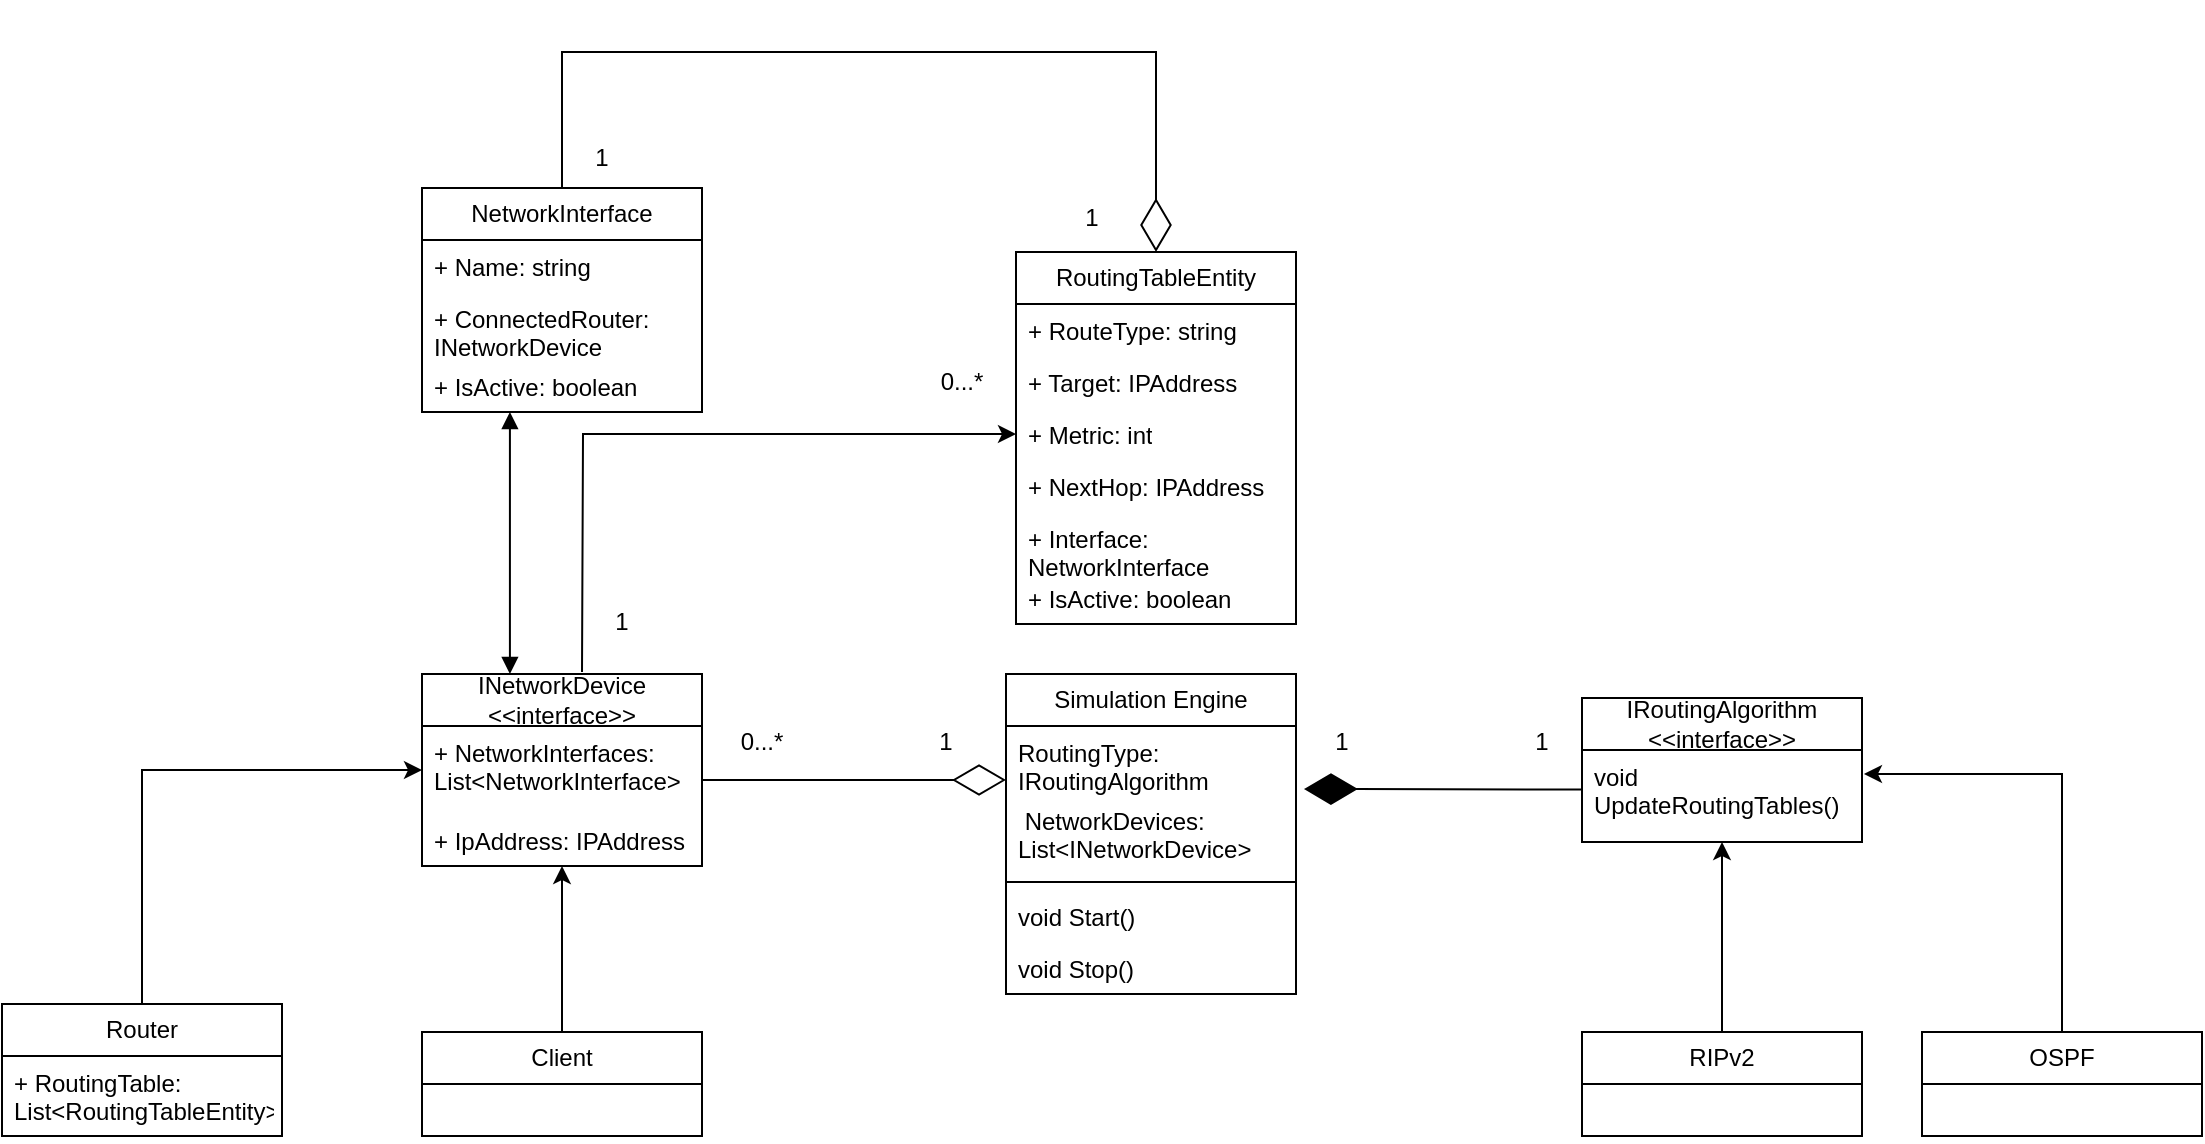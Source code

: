 <mxfile version="21.6.9" type="device">
  <diagram name="Page-1" id="9f46799a-70d6-7492-0946-bef42562c5a5">
    <mxGraphModel dx="1434" dy="920" grid="1" gridSize="10" guides="1" tooltips="1" connect="1" arrows="1" fold="1" page="1" pageScale="1" pageWidth="1169" pageHeight="827" background="none" math="0" shadow="0">
      <root>
        <mxCell id="0" />
        <mxCell id="1" parent="0" />
        <mxCell id="zOnoZ1NWCEOTEV6SCYnd-1" value="Simulation Engine" style="swimlane;fontStyle=0;childLayout=stackLayout;horizontal=1;startSize=26;fillColor=none;horizontalStack=0;resizeParent=1;resizeParentMax=0;resizeLast=0;collapsible=1;marginBottom=0;whiteSpace=wrap;html=1;" vertex="1" parent="1">
          <mxGeometry x="512" y="361" width="145" height="160" as="geometry" />
        </mxCell>
        <mxCell id="zOnoZ1NWCEOTEV6SCYnd-2" value="RoutingType: IRoutingAlgorithm" style="text;strokeColor=none;fillColor=none;align=left;verticalAlign=top;spacingLeft=4;spacingRight=4;overflow=hidden;rotatable=0;points=[[0,0.5],[1,0.5]];portConstraint=eastwest;whiteSpace=wrap;html=1;" vertex="1" parent="zOnoZ1NWCEOTEV6SCYnd-1">
          <mxGeometry y="26" width="145" height="34" as="geometry" />
        </mxCell>
        <mxCell id="zOnoZ1NWCEOTEV6SCYnd-3" value="&amp;nbsp;NetworkDevices: List&amp;lt;INetworkDevice&amp;gt;" style="text;strokeColor=none;fillColor=none;align=left;verticalAlign=top;spacingLeft=4;spacingRight=4;overflow=hidden;rotatable=0;points=[[0,0.5],[1,0.5]];portConstraint=eastwest;whiteSpace=wrap;html=1;" vertex="1" parent="zOnoZ1NWCEOTEV6SCYnd-1">
          <mxGeometry y="60" width="145" height="40" as="geometry" />
        </mxCell>
        <mxCell id="zOnoZ1NWCEOTEV6SCYnd-57" value="" style="line;strokeWidth=1;fillColor=none;align=left;verticalAlign=middle;spacingTop=-1;spacingLeft=3;spacingRight=3;rotatable=0;labelPosition=right;points=[];portConstraint=eastwest;strokeColor=inherit;" vertex="1" parent="zOnoZ1NWCEOTEV6SCYnd-1">
          <mxGeometry y="100" width="145" height="8" as="geometry" />
        </mxCell>
        <mxCell id="zOnoZ1NWCEOTEV6SCYnd-59" value="void Start()" style="text;strokeColor=none;fillColor=none;align=left;verticalAlign=top;spacingLeft=4;spacingRight=4;overflow=hidden;rotatable=0;points=[[0,0.5],[1,0.5]];portConstraint=eastwest;whiteSpace=wrap;html=1;" vertex="1" parent="zOnoZ1NWCEOTEV6SCYnd-1">
          <mxGeometry y="108" width="145" height="26" as="geometry" />
        </mxCell>
        <mxCell id="zOnoZ1NWCEOTEV6SCYnd-60" value="void Stop()" style="text;strokeColor=none;fillColor=none;align=left;verticalAlign=top;spacingLeft=4;spacingRight=4;overflow=hidden;rotatable=0;points=[[0,0.5],[1,0.5]];portConstraint=eastwest;whiteSpace=wrap;html=1;" vertex="1" parent="zOnoZ1NWCEOTEV6SCYnd-1">
          <mxGeometry y="134" width="145" height="26" as="geometry" />
        </mxCell>
        <mxCell id="zOnoZ1NWCEOTEV6SCYnd-62" style="edgeStyle=orthogonalEdgeStyle;rounded=0;orthogonalLoop=1;jettySize=auto;html=1;exitX=0.5;exitY=0;exitDx=0;exitDy=0;entryX=1.007;entryY=0.261;entryDx=0;entryDy=0;entryPerimeter=0;" edge="1" parent="1" source="zOnoZ1NWCEOTEV6SCYnd-9" target="zOnoZ1NWCEOTEV6SCYnd-61">
          <mxGeometry relative="1" as="geometry" />
        </mxCell>
        <mxCell id="zOnoZ1NWCEOTEV6SCYnd-9" value="OSPF" style="swimlane;fontStyle=0;childLayout=stackLayout;horizontal=1;startSize=26;fillColor=none;horizontalStack=0;resizeParent=1;resizeParentMax=0;resizeLast=0;collapsible=1;marginBottom=0;whiteSpace=wrap;html=1;" vertex="1" parent="1">
          <mxGeometry x="970" y="540" width="140" height="52" as="geometry" />
        </mxCell>
        <mxCell id="zOnoZ1NWCEOTEV6SCYnd-26" style="edgeStyle=orthogonalEdgeStyle;rounded=0;orthogonalLoop=1;jettySize=auto;html=1;exitX=0.5;exitY=0;exitDx=0;exitDy=0;" edge="1" parent="1" source="zOnoZ1NWCEOTEV6SCYnd-13" target="zOnoZ1NWCEOTEV6SCYnd-22">
          <mxGeometry relative="1" as="geometry" />
        </mxCell>
        <mxCell id="zOnoZ1NWCEOTEV6SCYnd-13" value="RIPv2" style="swimlane;fontStyle=0;childLayout=stackLayout;horizontal=1;startSize=26;fillColor=none;horizontalStack=0;resizeParent=1;resizeParentMax=0;resizeLast=0;collapsible=1;marginBottom=0;whiteSpace=wrap;html=1;" vertex="1" parent="1">
          <mxGeometry x="800" y="540" width="140" height="52" as="geometry" />
        </mxCell>
        <mxCell id="zOnoZ1NWCEOTEV6SCYnd-22" value="IRoutingAlgorithm&lt;br&gt;&amp;lt;&amp;lt;interface&amp;gt;&amp;gt;" style="swimlane;fontStyle=0;childLayout=stackLayout;horizontal=1;startSize=26;fillColor=none;horizontalStack=0;resizeParent=1;resizeParentMax=0;resizeLast=0;collapsible=1;marginBottom=0;whiteSpace=wrap;html=1;" vertex="1" parent="1">
          <mxGeometry x="800" y="373" width="140" height="72" as="geometry" />
        </mxCell>
        <mxCell id="zOnoZ1NWCEOTEV6SCYnd-61" value="void UpdateRoutingTables()" style="text;strokeColor=none;fillColor=none;align=left;verticalAlign=top;spacingLeft=4;spacingRight=4;overflow=hidden;rotatable=0;points=[[0,0.5],[1,0.5]];portConstraint=eastwest;whiteSpace=wrap;html=1;" vertex="1" parent="zOnoZ1NWCEOTEV6SCYnd-22">
          <mxGeometry y="26" width="140" height="46" as="geometry" />
        </mxCell>
        <mxCell id="zOnoZ1NWCEOTEV6SCYnd-29" value="" style="endArrow=diamondThin;endFill=1;endSize=24;html=1;rounded=0;exitX=-0.007;exitY=0.324;exitDx=0;exitDy=0;exitPerimeter=0;" edge="1" parent="1">
          <mxGeometry width="160" relative="1" as="geometry">
            <mxPoint x="800" y="418.756" as="sourcePoint" />
            <mxPoint x="660.98" y="418.5" as="targetPoint" />
          </mxGeometry>
        </mxCell>
        <mxCell id="zOnoZ1NWCEOTEV6SCYnd-81" style="edgeStyle=orthogonalEdgeStyle;rounded=0;orthogonalLoop=1;jettySize=auto;html=1;entryX=0;entryY=0.5;entryDx=0;entryDy=0;" edge="1" parent="1" target="zOnoZ1NWCEOTEV6SCYnd-56">
          <mxGeometry relative="1" as="geometry">
            <mxPoint x="300" y="360" as="sourcePoint" />
          </mxGeometry>
        </mxCell>
        <mxCell id="zOnoZ1NWCEOTEV6SCYnd-30" value="INetworkDevice&lt;br&gt;&amp;lt;&amp;lt;interface&amp;gt;&amp;gt;" style="swimlane;fontStyle=0;childLayout=stackLayout;horizontal=1;startSize=26;fillColor=none;horizontalStack=0;resizeParent=1;resizeParentMax=0;resizeLast=0;collapsible=1;marginBottom=0;whiteSpace=wrap;html=1;" vertex="1" parent="1">
          <mxGeometry x="220" y="361" width="140" height="96" as="geometry" />
        </mxCell>
        <mxCell id="zOnoZ1NWCEOTEV6SCYnd-31" value="+ NetworkInterfaces: List&amp;lt;NetworkInterface&amp;gt;" style="text;strokeColor=none;fillColor=none;align=left;verticalAlign=top;spacingLeft=4;spacingRight=4;overflow=hidden;rotatable=0;points=[[0,0.5],[1,0.5]];portConstraint=eastwest;whiteSpace=wrap;html=1;" vertex="1" parent="zOnoZ1NWCEOTEV6SCYnd-30">
          <mxGeometry y="26" width="140" height="44" as="geometry" />
        </mxCell>
        <mxCell id="zOnoZ1NWCEOTEV6SCYnd-99" value="+ IpAddress: IPAddress" style="text;strokeColor=none;fillColor=none;align=left;verticalAlign=top;spacingLeft=4;spacingRight=4;overflow=hidden;rotatable=0;points=[[0,0.5],[1,0.5]];portConstraint=eastwest;whiteSpace=wrap;html=1;" vertex="1" parent="zOnoZ1NWCEOTEV6SCYnd-30">
          <mxGeometry y="70" width="140" height="26" as="geometry" />
        </mxCell>
        <mxCell id="zOnoZ1NWCEOTEV6SCYnd-98" style="edgeStyle=orthogonalEdgeStyle;rounded=0;orthogonalLoop=1;jettySize=auto;html=1;exitX=0.5;exitY=0;exitDx=0;exitDy=0;" edge="1" parent="1" source="zOnoZ1NWCEOTEV6SCYnd-34" target="zOnoZ1NWCEOTEV6SCYnd-31">
          <mxGeometry relative="1" as="geometry" />
        </mxCell>
        <mxCell id="zOnoZ1NWCEOTEV6SCYnd-34" value="Router" style="swimlane;fontStyle=0;childLayout=stackLayout;horizontal=1;startSize=26;fillColor=none;horizontalStack=0;resizeParent=1;resizeParentMax=0;resizeLast=0;collapsible=1;marginBottom=0;whiteSpace=wrap;html=1;" vertex="1" parent="1">
          <mxGeometry x="10" y="526" width="140" height="66" as="geometry" />
        </mxCell>
        <mxCell id="zOnoZ1NWCEOTEV6SCYnd-32" value="+ RoutingTable: List&amp;lt;RoutingTableEntity&amp;gt;" style="text;strokeColor=none;fillColor=none;align=left;verticalAlign=top;spacingLeft=4;spacingRight=4;overflow=hidden;rotatable=0;points=[[0,0.5],[1,0.5]];portConstraint=eastwest;whiteSpace=wrap;html=1;" vertex="1" parent="zOnoZ1NWCEOTEV6SCYnd-34">
          <mxGeometry y="26" width="140" height="40" as="geometry" />
        </mxCell>
        <mxCell id="zOnoZ1NWCEOTEV6SCYnd-43" style="edgeStyle=orthogonalEdgeStyle;rounded=0;orthogonalLoop=1;jettySize=auto;html=1;exitX=0.5;exitY=0;exitDx=0;exitDy=0;" edge="1" parent="1" source="zOnoZ1NWCEOTEV6SCYnd-38" target="zOnoZ1NWCEOTEV6SCYnd-30">
          <mxGeometry relative="1" as="geometry" />
        </mxCell>
        <mxCell id="zOnoZ1NWCEOTEV6SCYnd-38" value="Client" style="swimlane;fontStyle=0;childLayout=stackLayout;horizontal=1;startSize=26;fillColor=none;horizontalStack=0;resizeParent=1;resizeParentMax=0;resizeLast=0;collapsible=1;marginBottom=0;whiteSpace=wrap;html=1;" vertex="1" parent="1">
          <mxGeometry x="220" y="540" width="140" height="52" as="geometry" />
        </mxCell>
        <mxCell id="zOnoZ1NWCEOTEV6SCYnd-47" value="" style="endArrow=diamondThin;endFill=0;endSize=24;html=1;rounded=0;entryX=0;entryY=0.5;entryDx=0;entryDy=0;" edge="1" parent="1">
          <mxGeometry width="160" relative="1" as="geometry">
            <mxPoint x="360" y="414" as="sourcePoint" />
            <mxPoint x="512" y="414" as="targetPoint" />
          </mxGeometry>
        </mxCell>
        <mxCell id="zOnoZ1NWCEOTEV6SCYnd-51" value="1" style="text;html=1;strokeColor=none;fillColor=none;align=center;verticalAlign=middle;whiteSpace=wrap;rounded=0;" vertex="1" parent="1">
          <mxGeometry x="452" y="380" width="60" height="30" as="geometry" />
        </mxCell>
        <mxCell id="zOnoZ1NWCEOTEV6SCYnd-52" value="0...*" style="text;html=1;strokeColor=none;fillColor=none;align=center;verticalAlign=middle;whiteSpace=wrap;rounded=0;" vertex="1" parent="1">
          <mxGeometry x="360" y="380" width="60" height="30" as="geometry" />
        </mxCell>
        <mxCell id="zOnoZ1NWCEOTEV6SCYnd-53" value="RoutingTableEntity" style="swimlane;fontStyle=0;childLayout=stackLayout;horizontal=1;startSize=26;fillColor=none;horizontalStack=0;resizeParent=1;resizeParentMax=0;resizeLast=0;collapsible=1;marginBottom=0;whiteSpace=wrap;html=1;" vertex="1" parent="1">
          <mxGeometry x="517" y="150" width="140" height="186" as="geometry" />
        </mxCell>
        <mxCell id="zOnoZ1NWCEOTEV6SCYnd-54" value="+ RouteType: string" style="text;strokeColor=none;fillColor=none;align=left;verticalAlign=top;spacingLeft=4;spacingRight=4;overflow=hidden;rotatable=0;points=[[0,0.5],[1,0.5]];portConstraint=eastwest;whiteSpace=wrap;html=1;" vertex="1" parent="zOnoZ1NWCEOTEV6SCYnd-53">
          <mxGeometry y="26" width="140" height="26" as="geometry" />
        </mxCell>
        <mxCell id="zOnoZ1NWCEOTEV6SCYnd-55" value="+ Target: IPAddress" style="text;strokeColor=none;fillColor=none;align=left;verticalAlign=top;spacingLeft=4;spacingRight=4;overflow=hidden;rotatable=0;points=[[0,0.5],[1,0.5]];portConstraint=eastwest;whiteSpace=wrap;html=1;" vertex="1" parent="zOnoZ1NWCEOTEV6SCYnd-53">
          <mxGeometry y="52" width="140" height="26" as="geometry" />
        </mxCell>
        <mxCell id="zOnoZ1NWCEOTEV6SCYnd-56" value="+ Metric: int" style="text;strokeColor=none;fillColor=none;align=left;verticalAlign=top;spacingLeft=4;spacingRight=4;overflow=hidden;rotatable=0;points=[[0,0.5],[1,0.5]];portConstraint=eastwest;whiteSpace=wrap;html=1;" vertex="1" parent="zOnoZ1NWCEOTEV6SCYnd-53">
          <mxGeometry y="78" width="140" height="26" as="geometry" />
        </mxCell>
        <mxCell id="zOnoZ1NWCEOTEV6SCYnd-68" value="+ NextHop: IPAddress" style="text;strokeColor=none;fillColor=none;align=left;verticalAlign=top;spacingLeft=4;spacingRight=4;overflow=hidden;rotatable=0;points=[[0,0.5],[1,0.5]];portConstraint=eastwest;whiteSpace=wrap;html=1;" vertex="1" parent="zOnoZ1NWCEOTEV6SCYnd-53">
          <mxGeometry y="104" width="140" height="26" as="geometry" />
        </mxCell>
        <mxCell id="zOnoZ1NWCEOTEV6SCYnd-87" value="+ Interface: NetworkInterface" style="text;strokeColor=none;fillColor=none;align=left;verticalAlign=top;spacingLeft=4;spacingRight=4;overflow=hidden;rotatable=0;points=[[0,0.5],[1,0.5]];portConstraint=eastwest;whiteSpace=wrap;html=1;" vertex="1" parent="zOnoZ1NWCEOTEV6SCYnd-53">
          <mxGeometry y="130" width="140" height="30" as="geometry" />
        </mxCell>
        <mxCell id="zOnoZ1NWCEOTEV6SCYnd-33" value="+ IsActive: boolean" style="text;strokeColor=none;fillColor=none;align=left;verticalAlign=top;spacingLeft=4;spacingRight=4;overflow=hidden;rotatable=0;points=[[0,0.5],[1,0.5]];portConstraint=eastwest;whiteSpace=wrap;html=1;" vertex="1" parent="zOnoZ1NWCEOTEV6SCYnd-53">
          <mxGeometry y="160" width="140" height="26" as="geometry" />
        </mxCell>
        <mxCell id="zOnoZ1NWCEOTEV6SCYnd-69" value="NetworkInterface" style="swimlane;fontStyle=0;childLayout=stackLayout;horizontal=1;startSize=26;fillColor=none;horizontalStack=0;resizeParent=1;resizeParentMax=0;resizeLast=0;collapsible=1;marginBottom=0;whiteSpace=wrap;html=1;" vertex="1" parent="1">
          <mxGeometry x="220" y="118" width="140" height="112" as="geometry" />
        </mxCell>
        <mxCell id="zOnoZ1NWCEOTEV6SCYnd-86" value="+ Name: string" style="text;strokeColor=none;fillColor=none;align=left;verticalAlign=top;spacingLeft=4;spacingRight=4;overflow=hidden;rotatable=0;points=[[0,0.5],[1,0.5]];portConstraint=eastwest;whiteSpace=wrap;html=1;" vertex="1" parent="zOnoZ1NWCEOTEV6SCYnd-69">
          <mxGeometry y="26" width="140" height="26" as="geometry" />
        </mxCell>
        <mxCell id="zOnoZ1NWCEOTEV6SCYnd-70" value="+ ConnectedRouter: INetworkDevice" style="text;strokeColor=none;fillColor=none;align=left;verticalAlign=top;spacingLeft=4;spacingRight=4;overflow=hidden;rotatable=0;points=[[0,0.5],[1,0.5]];portConstraint=eastwest;whiteSpace=wrap;html=1;" vertex="1" parent="zOnoZ1NWCEOTEV6SCYnd-69">
          <mxGeometry y="52" width="140" height="34" as="geometry" />
        </mxCell>
        <mxCell id="zOnoZ1NWCEOTEV6SCYnd-71" value="+ IsActive: boolean" style="text;strokeColor=none;fillColor=none;align=left;verticalAlign=top;spacingLeft=4;spacingRight=4;overflow=hidden;rotatable=0;points=[[0,0.5],[1,0.5]];portConstraint=eastwest;whiteSpace=wrap;html=1;" vertex="1" parent="zOnoZ1NWCEOTEV6SCYnd-69">
          <mxGeometry y="86" width="140" height="26" as="geometry" />
        </mxCell>
        <mxCell id="zOnoZ1NWCEOTEV6SCYnd-74" value="1" style="text;html=1;strokeColor=none;fillColor=none;align=center;verticalAlign=middle;whiteSpace=wrap;rounded=0;" vertex="1" parent="1">
          <mxGeometry x="650" y="380" width="60" height="30" as="geometry" />
        </mxCell>
        <mxCell id="zOnoZ1NWCEOTEV6SCYnd-75" value="1" style="text;html=1;strokeColor=none;fillColor=none;align=center;verticalAlign=middle;whiteSpace=wrap;rounded=0;" vertex="1" parent="1">
          <mxGeometry x="750" y="380" width="60" height="30" as="geometry" />
        </mxCell>
        <mxCell id="zOnoZ1NWCEOTEV6SCYnd-84" value="1" style="text;html=1;strokeColor=none;fillColor=none;align=center;verticalAlign=middle;whiteSpace=wrap;rounded=0;" vertex="1" parent="1">
          <mxGeometry x="290" y="320" width="60" height="30" as="geometry" />
        </mxCell>
        <mxCell id="zOnoZ1NWCEOTEV6SCYnd-85" value="0...*" style="text;html=1;strokeColor=none;fillColor=none;align=center;verticalAlign=middle;whiteSpace=wrap;rounded=0;" vertex="1" parent="1">
          <mxGeometry x="460" y="200" width="60" height="30" as="geometry" />
        </mxCell>
        <mxCell id="zOnoZ1NWCEOTEV6SCYnd-88" value="" style="endArrow=block;startArrow=block;endFill=1;startFill=1;html=1;rounded=0;exitX=0.314;exitY=1;exitDx=0;exitDy=0;exitPerimeter=0;entryX=0.314;entryY=0;entryDx=0;entryDy=0;entryPerimeter=0;" edge="1" parent="1" source="zOnoZ1NWCEOTEV6SCYnd-71" target="zOnoZ1NWCEOTEV6SCYnd-30">
          <mxGeometry width="160" relative="1" as="geometry">
            <mxPoint x="470" y="260" as="sourcePoint" />
            <mxPoint x="630" y="260" as="targetPoint" />
          </mxGeometry>
        </mxCell>
        <mxCell id="zOnoZ1NWCEOTEV6SCYnd-93" value="" style="endArrow=diamondThin;endFill=0;endSize=24;html=1;rounded=0;exitX=0.5;exitY=0;exitDx=0;exitDy=0;entryX=0.5;entryY=0;entryDx=0;entryDy=0;" edge="1" parent="1" source="zOnoZ1NWCEOTEV6SCYnd-69" target="zOnoZ1NWCEOTEV6SCYnd-53">
          <mxGeometry width="160" relative="1" as="geometry">
            <mxPoint x="480" y="130" as="sourcePoint" />
            <mxPoint x="640" y="130" as="targetPoint" />
            <Array as="points">
              <mxPoint x="290" y="50" />
              <mxPoint x="587" y="50" />
            </Array>
          </mxGeometry>
        </mxCell>
        <mxCell id="zOnoZ1NWCEOTEV6SCYnd-94" value="1" style="text;html=1;strokeColor=none;fillColor=none;align=center;verticalAlign=middle;whiteSpace=wrap;rounded=0;" vertex="1" parent="1">
          <mxGeometry x="525" y="118" width="60" height="30" as="geometry" />
        </mxCell>
        <mxCell id="zOnoZ1NWCEOTEV6SCYnd-95" value="1" style="text;html=1;strokeColor=none;fillColor=none;align=center;verticalAlign=middle;whiteSpace=wrap;rounded=0;" vertex="1" parent="1">
          <mxGeometry x="280" y="88" width="60" height="30" as="geometry" />
        </mxCell>
      </root>
    </mxGraphModel>
  </diagram>
</mxfile>
